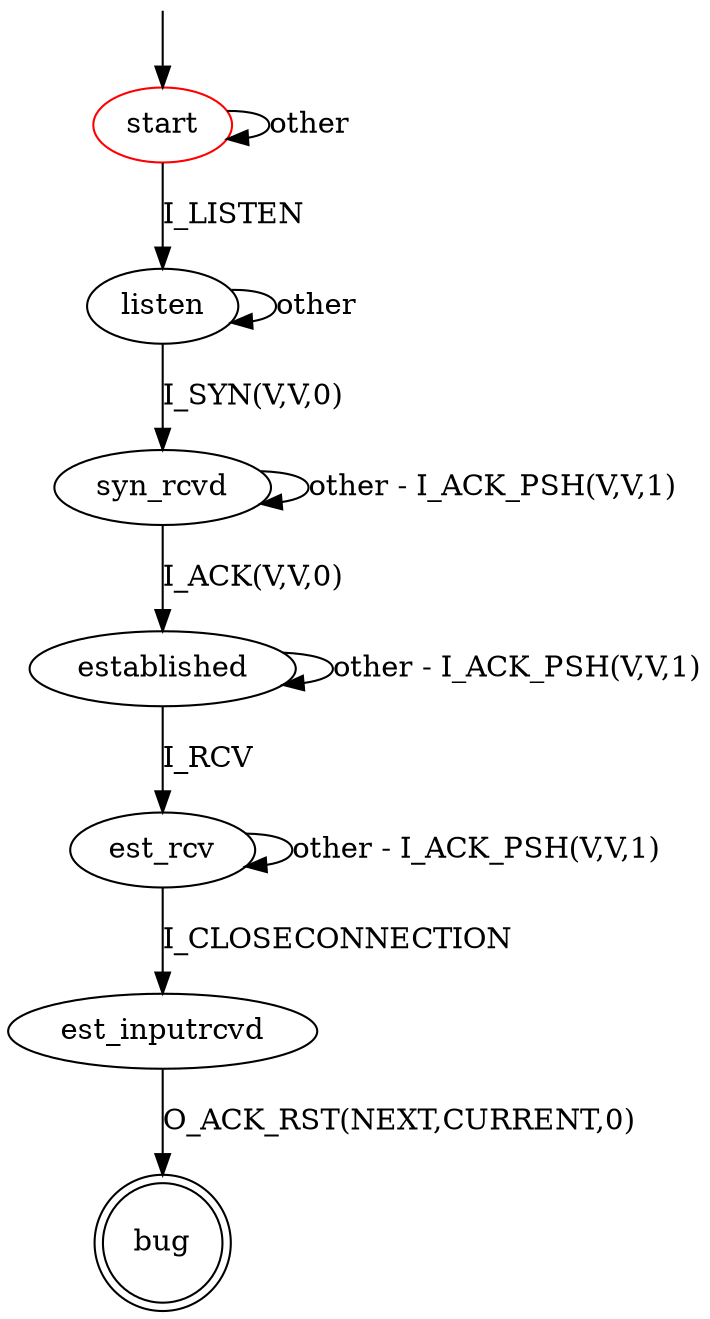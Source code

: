 digraph G {
label=""
start [color="red"]
bug [shape="doublecircle"]

start -> start [label="other"]
start -> listen [label="I_LISTEN"]
listen -> listen [label="other"]
listen -> syn_rcvd [label="I_SYN(V,V,0)"]
syn_rcvd -> syn_rcvd [label="other - I_ACK_PSH(V,V,1)"]
syn_rcvd -> established [label="I_ACK(V,V,0)"]
established -> established [label="other - I_ACK_PSH(V,V,1)"]
established -> est_rcv [label="I_RCV"]
est_rcv -> est_rcv [label="other - I_ACK_PSH(V,V,1)"]
est_rcv -> est_inputrcvd [label="I_CLOSECONNECTION"]
est_inputrcvd -> bug [label="O_ACK_RST(NEXT,CURRENT,0)"]

__start0 [label="" shape="none" width="0" height="0"];
__start0 -> start;
}


